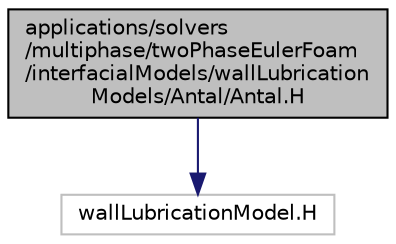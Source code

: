 digraph "applications/solvers/multiphase/twoPhaseEulerFoam/interfacialModels/wallLubricationModels/Antal/Antal.H"
{
  bgcolor="transparent";
  edge [fontname="Helvetica",fontsize="10",labelfontname="Helvetica",labelfontsize="10"];
  node [fontname="Helvetica",fontsize="10",shape=record];
  Node1 [label="applications/solvers\l/multiphase/twoPhaseEulerFoam\l/interfacialModels/wallLubrication\lModels/Antal/Antal.H",height=0.2,width=0.4,color="black", fillcolor="grey75", style="filled" fontcolor="black"];
  Node1 -> Node2 [color="midnightblue",fontsize="10",style="solid",fontname="Helvetica"];
  Node2 [label="wallLubricationModel.H",height=0.2,width=0.4,color="grey75"];
}
